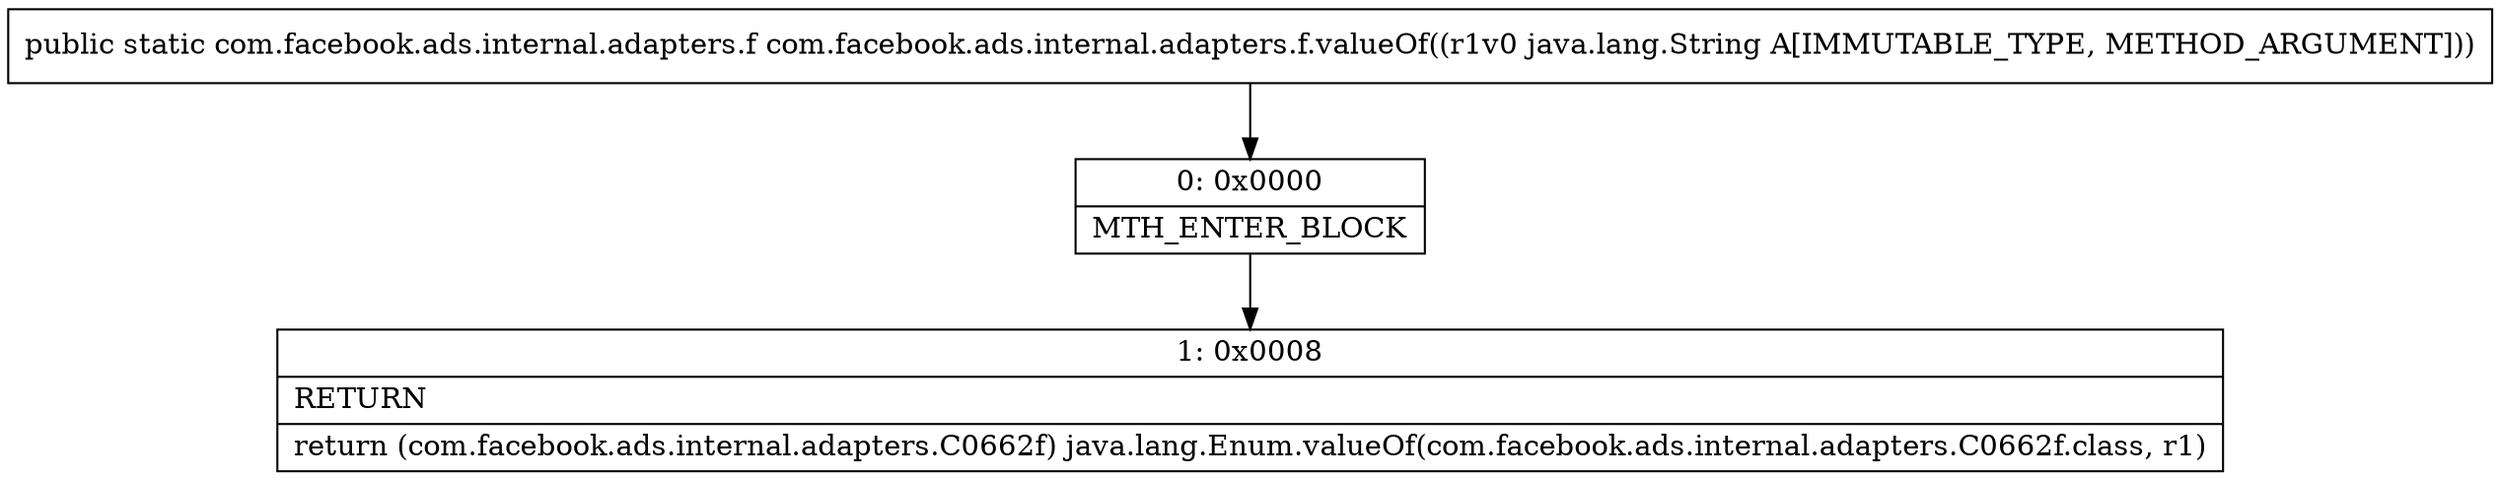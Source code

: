 digraph "CFG forcom.facebook.ads.internal.adapters.f.valueOf(Ljava\/lang\/String;)Lcom\/facebook\/ads\/internal\/adapters\/f;" {
Node_0 [shape=record,label="{0\:\ 0x0000|MTH_ENTER_BLOCK\l}"];
Node_1 [shape=record,label="{1\:\ 0x0008|RETURN\l|return (com.facebook.ads.internal.adapters.C0662f) java.lang.Enum.valueOf(com.facebook.ads.internal.adapters.C0662f.class, r1)\l}"];
MethodNode[shape=record,label="{public static com.facebook.ads.internal.adapters.f com.facebook.ads.internal.adapters.f.valueOf((r1v0 java.lang.String A[IMMUTABLE_TYPE, METHOD_ARGUMENT])) }"];
MethodNode -> Node_0;
Node_0 -> Node_1;
}

